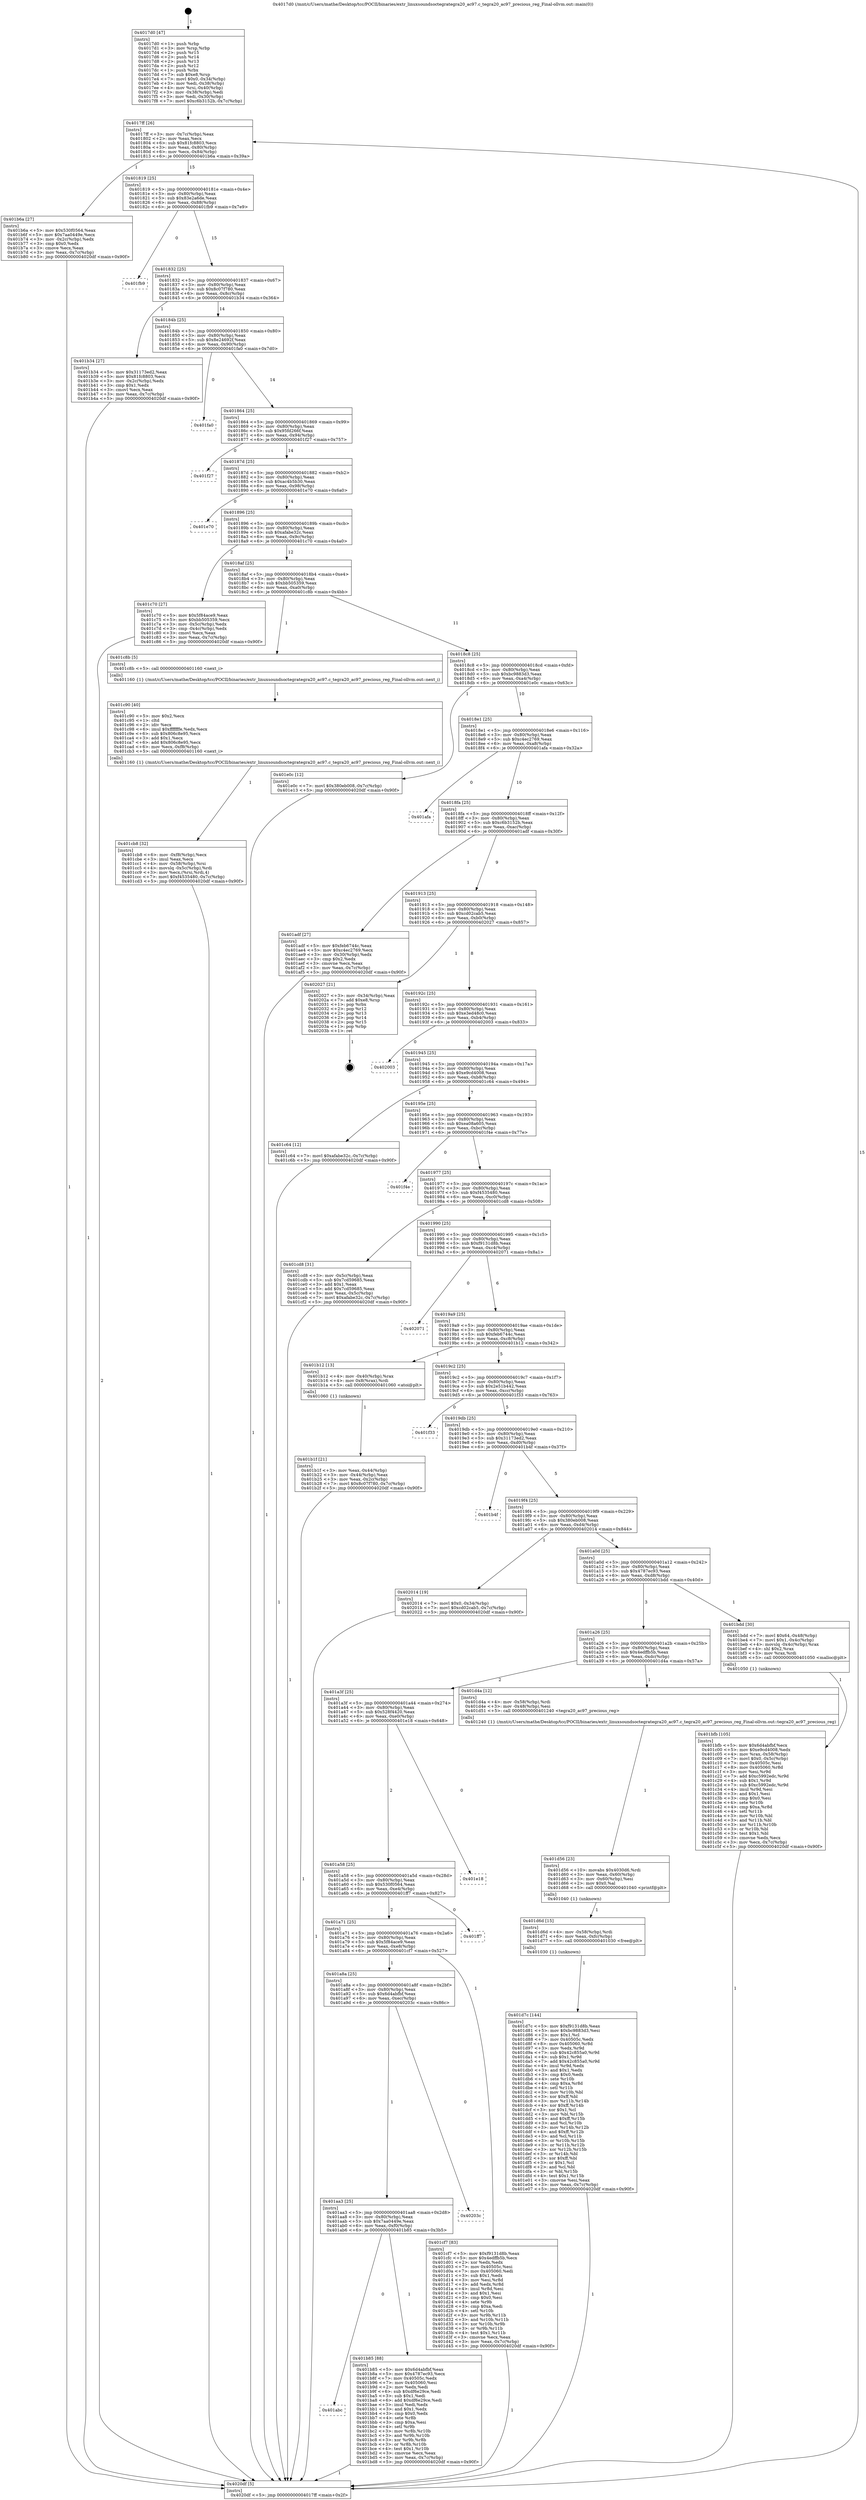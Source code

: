 digraph "0x4017d0" {
  label = "0x4017d0 (/mnt/c/Users/mathe/Desktop/tcc/POCII/binaries/extr_linuxsoundsoctegrategra20_ac97.c_tegra20_ac97_precious_reg_Final-ollvm.out::main(0))"
  labelloc = "t"
  node[shape=record]

  Entry [label="",width=0.3,height=0.3,shape=circle,fillcolor=black,style=filled]
  "0x4017ff" [label="{
     0x4017ff [26]\l
     | [instrs]\l
     &nbsp;&nbsp;0x4017ff \<+3\>: mov -0x7c(%rbp),%eax\l
     &nbsp;&nbsp;0x401802 \<+2\>: mov %eax,%ecx\l
     &nbsp;&nbsp;0x401804 \<+6\>: sub $0x81fc8803,%ecx\l
     &nbsp;&nbsp;0x40180a \<+3\>: mov %eax,-0x80(%rbp)\l
     &nbsp;&nbsp;0x40180d \<+6\>: mov %ecx,-0x84(%rbp)\l
     &nbsp;&nbsp;0x401813 \<+6\>: je 0000000000401b6a \<main+0x39a\>\l
  }"]
  "0x401b6a" [label="{
     0x401b6a [27]\l
     | [instrs]\l
     &nbsp;&nbsp;0x401b6a \<+5\>: mov $0x530f0564,%eax\l
     &nbsp;&nbsp;0x401b6f \<+5\>: mov $0x7aa0449e,%ecx\l
     &nbsp;&nbsp;0x401b74 \<+3\>: mov -0x2c(%rbp),%edx\l
     &nbsp;&nbsp;0x401b77 \<+3\>: cmp $0x0,%edx\l
     &nbsp;&nbsp;0x401b7a \<+3\>: cmove %ecx,%eax\l
     &nbsp;&nbsp;0x401b7d \<+3\>: mov %eax,-0x7c(%rbp)\l
     &nbsp;&nbsp;0x401b80 \<+5\>: jmp 00000000004020df \<main+0x90f\>\l
  }"]
  "0x401819" [label="{
     0x401819 [25]\l
     | [instrs]\l
     &nbsp;&nbsp;0x401819 \<+5\>: jmp 000000000040181e \<main+0x4e\>\l
     &nbsp;&nbsp;0x40181e \<+3\>: mov -0x80(%rbp),%eax\l
     &nbsp;&nbsp;0x401821 \<+5\>: sub $0x83e2a6de,%eax\l
     &nbsp;&nbsp;0x401826 \<+6\>: mov %eax,-0x88(%rbp)\l
     &nbsp;&nbsp;0x40182c \<+6\>: je 0000000000401fb9 \<main+0x7e9\>\l
  }"]
  Exit [label="",width=0.3,height=0.3,shape=circle,fillcolor=black,style=filled,peripheries=2]
  "0x401fb9" [label="{
     0x401fb9\l
  }", style=dashed]
  "0x401832" [label="{
     0x401832 [25]\l
     | [instrs]\l
     &nbsp;&nbsp;0x401832 \<+5\>: jmp 0000000000401837 \<main+0x67\>\l
     &nbsp;&nbsp;0x401837 \<+3\>: mov -0x80(%rbp),%eax\l
     &nbsp;&nbsp;0x40183a \<+5\>: sub $0x8c07f780,%eax\l
     &nbsp;&nbsp;0x40183f \<+6\>: mov %eax,-0x8c(%rbp)\l
     &nbsp;&nbsp;0x401845 \<+6\>: je 0000000000401b34 \<main+0x364\>\l
  }"]
  "0x401d7c" [label="{
     0x401d7c [144]\l
     | [instrs]\l
     &nbsp;&nbsp;0x401d7c \<+5\>: mov $0xf9131d8b,%eax\l
     &nbsp;&nbsp;0x401d81 \<+5\>: mov $0xbc9883d3,%esi\l
     &nbsp;&nbsp;0x401d86 \<+2\>: mov $0x1,%cl\l
     &nbsp;&nbsp;0x401d88 \<+7\>: mov 0x40505c,%edx\l
     &nbsp;&nbsp;0x401d8f \<+8\>: mov 0x405060,%r8d\l
     &nbsp;&nbsp;0x401d97 \<+3\>: mov %edx,%r9d\l
     &nbsp;&nbsp;0x401d9a \<+7\>: sub $0x42c855a0,%r9d\l
     &nbsp;&nbsp;0x401da1 \<+4\>: sub $0x1,%r9d\l
     &nbsp;&nbsp;0x401da5 \<+7\>: add $0x42c855a0,%r9d\l
     &nbsp;&nbsp;0x401dac \<+4\>: imul %r9d,%edx\l
     &nbsp;&nbsp;0x401db0 \<+3\>: and $0x1,%edx\l
     &nbsp;&nbsp;0x401db3 \<+3\>: cmp $0x0,%edx\l
     &nbsp;&nbsp;0x401db6 \<+4\>: sete %r10b\l
     &nbsp;&nbsp;0x401dba \<+4\>: cmp $0xa,%r8d\l
     &nbsp;&nbsp;0x401dbe \<+4\>: setl %r11b\l
     &nbsp;&nbsp;0x401dc2 \<+3\>: mov %r10b,%bl\l
     &nbsp;&nbsp;0x401dc5 \<+3\>: xor $0xff,%bl\l
     &nbsp;&nbsp;0x401dc8 \<+3\>: mov %r11b,%r14b\l
     &nbsp;&nbsp;0x401dcb \<+4\>: xor $0xff,%r14b\l
     &nbsp;&nbsp;0x401dcf \<+3\>: xor $0x1,%cl\l
     &nbsp;&nbsp;0x401dd2 \<+3\>: mov %bl,%r15b\l
     &nbsp;&nbsp;0x401dd5 \<+4\>: and $0xff,%r15b\l
     &nbsp;&nbsp;0x401dd9 \<+3\>: and %cl,%r10b\l
     &nbsp;&nbsp;0x401ddc \<+3\>: mov %r14b,%r12b\l
     &nbsp;&nbsp;0x401ddf \<+4\>: and $0xff,%r12b\l
     &nbsp;&nbsp;0x401de3 \<+3\>: and %cl,%r11b\l
     &nbsp;&nbsp;0x401de6 \<+3\>: or %r10b,%r15b\l
     &nbsp;&nbsp;0x401de9 \<+3\>: or %r11b,%r12b\l
     &nbsp;&nbsp;0x401dec \<+3\>: xor %r12b,%r15b\l
     &nbsp;&nbsp;0x401def \<+3\>: or %r14b,%bl\l
     &nbsp;&nbsp;0x401df2 \<+3\>: xor $0xff,%bl\l
     &nbsp;&nbsp;0x401df5 \<+3\>: or $0x1,%cl\l
     &nbsp;&nbsp;0x401df8 \<+2\>: and %cl,%bl\l
     &nbsp;&nbsp;0x401dfa \<+3\>: or %bl,%r15b\l
     &nbsp;&nbsp;0x401dfd \<+4\>: test $0x1,%r15b\l
     &nbsp;&nbsp;0x401e01 \<+3\>: cmovne %esi,%eax\l
     &nbsp;&nbsp;0x401e04 \<+3\>: mov %eax,-0x7c(%rbp)\l
     &nbsp;&nbsp;0x401e07 \<+5\>: jmp 00000000004020df \<main+0x90f\>\l
  }"]
  "0x401b34" [label="{
     0x401b34 [27]\l
     | [instrs]\l
     &nbsp;&nbsp;0x401b34 \<+5\>: mov $0x31173ed2,%eax\l
     &nbsp;&nbsp;0x401b39 \<+5\>: mov $0x81fc8803,%ecx\l
     &nbsp;&nbsp;0x401b3e \<+3\>: mov -0x2c(%rbp),%edx\l
     &nbsp;&nbsp;0x401b41 \<+3\>: cmp $0x1,%edx\l
     &nbsp;&nbsp;0x401b44 \<+3\>: cmovl %ecx,%eax\l
     &nbsp;&nbsp;0x401b47 \<+3\>: mov %eax,-0x7c(%rbp)\l
     &nbsp;&nbsp;0x401b4a \<+5\>: jmp 00000000004020df \<main+0x90f\>\l
  }"]
  "0x40184b" [label="{
     0x40184b [25]\l
     | [instrs]\l
     &nbsp;&nbsp;0x40184b \<+5\>: jmp 0000000000401850 \<main+0x80\>\l
     &nbsp;&nbsp;0x401850 \<+3\>: mov -0x80(%rbp),%eax\l
     &nbsp;&nbsp;0x401853 \<+5\>: sub $0x8e24692f,%eax\l
     &nbsp;&nbsp;0x401858 \<+6\>: mov %eax,-0x90(%rbp)\l
     &nbsp;&nbsp;0x40185e \<+6\>: je 0000000000401fa0 \<main+0x7d0\>\l
  }"]
  "0x401d6d" [label="{
     0x401d6d [15]\l
     | [instrs]\l
     &nbsp;&nbsp;0x401d6d \<+4\>: mov -0x58(%rbp),%rdi\l
     &nbsp;&nbsp;0x401d71 \<+6\>: mov %eax,-0xfc(%rbp)\l
     &nbsp;&nbsp;0x401d77 \<+5\>: call 0000000000401030 \<free@plt\>\l
     | [calls]\l
     &nbsp;&nbsp;0x401030 \{1\} (unknown)\l
  }"]
  "0x401fa0" [label="{
     0x401fa0\l
  }", style=dashed]
  "0x401864" [label="{
     0x401864 [25]\l
     | [instrs]\l
     &nbsp;&nbsp;0x401864 \<+5\>: jmp 0000000000401869 \<main+0x99\>\l
     &nbsp;&nbsp;0x401869 \<+3\>: mov -0x80(%rbp),%eax\l
     &nbsp;&nbsp;0x40186c \<+5\>: sub $0x95fd266f,%eax\l
     &nbsp;&nbsp;0x401871 \<+6\>: mov %eax,-0x94(%rbp)\l
     &nbsp;&nbsp;0x401877 \<+6\>: je 0000000000401f27 \<main+0x757\>\l
  }"]
  "0x401d56" [label="{
     0x401d56 [23]\l
     | [instrs]\l
     &nbsp;&nbsp;0x401d56 \<+10\>: movabs $0x4030d6,%rdi\l
     &nbsp;&nbsp;0x401d60 \<+3\>: mov %eax,-0x60(%rbp)\l
     &nbsp;&nbsp;0x401d63 \<+3\>: mov -0x60(%rbp),%esi\l
     &nbsp;&nbsp;0x401d66 \<+2\>: mov $0x0,%al\l
     &nbsp;&nbsp;0x401d68 \<+5\>: call 0000000000401040 \<printf@plt\>\l
     | [calls]\l
     &nbsp;&nbsp;0x401040 \{1\} (unknown)\l
  }"]
  "0x401f27" [label="{
     0x401f27\l
  }", style=dashed]
  "0x40187d" [label="{
     0x40187d [25]\l
     | [instrs]\l
     &nbsp;&nbsp;0x40187d \<+5\>: jmp 0000000000401882 \<main+0xb2\>\l
     &nbsp;&nbsp;0x401882 \<+3\>: mov -0x80(%rbp),%eax\l
     &nbsp;&nbsp;0x401885 \<+5\>: sub $0xac4b5b30,%eax\l
     &nbsp;&nbsp;0x40188a \<+6\>: mov %eax,-0x98(%rbp)\l
     &nbsp;&nbsp;0x401890 \<+6\>: je 0000000000401e70 \<main+0x6a0\>\l
  }"]
  "0x401cb8" [label="{
     0x401cb8 [32]\l
     | [instrs]\l
     &nbsp;&nbsp;0x401cb8 \<+6\>: mov -0xf8(%rbp),%ecx\l
     &nbsp;&nbsp;0x401cbe \<+3\>: imul %eax,%ecx\l
     &nbsp;&nbsp;0x401cc1 \<+4\>: mov -0x58(%rbp),%rsi\l
     &nbsp;&nbsp;0x401cc5 \<+4\>: movslq -0x5c(%rbp),%rdi\l
     &nbsp;&nbsp;0x401cc9 \<+3\>: mov %ecx,(%rsi,%rdi,4)\l
     &nbsp;&nbsp;0x401ccc \<+7\>: movl $0xf4535480,-0x7c(%rbp)\l
     &nbsp;&nbsp;0x401cd3 \<+5\>: jmp 00000000004020df \<main+0x90f\>\l
  }"]
  "0x401e70" [label="{
     0x401e70\l
  }", style=dashed]
  "0x401896" [label="{
     0x401896 [25]\l
     | [instrs]\l
     &nbsp;&nbsp;0x401896 \<+5\>: jmp 000000000040189b \<main+0xcb\>\l
     &nbsp;&nbsp;0x40189b \<+3\>: mov -0x80(%rbp),%eax\l
     &nbsp;&nbsp;0x40189e \<+5\>: sub $0xafabe32c,%eax\l
     &nbsp;&nbsp;0x4018a3 \<+6\>: mov %eax,-0x9c(%rbp)\l
     &nbsp;&nbsp;0x4018a9 \<+6\>: je 0000000000401c70 \<main+0x4a0\>\l
  }"]
  "0x401c90" [label="{
     0x401c90 [40]\l
     | [instrs]\l
     &nbsp;&nbsp;0x401c90 \<+5\>: mov $0x2,%ecx\l
     &nbsp;&nbsp;0x401c95 \<+1\>: cltd\l
     &nbsp;&nbsp;0x401c96 \<+2\>: idiv %ecx\l
     &nbsp;&nbsp;0x401c98 \<+6\>: imul $0xfffffffe,%edx,%ecx\l
     &nbsp;&nbsp;0x401c9e \<+6\>: sub $0x806c8e95,%ecx\l
     &nbsp;&nbsp;0x401ca4 \<+3\>: add $0x1,%ecx\l
     &nbsp;&nbsp;0x401ca7 \<+6\>: add $0x806c8e95,%ecx\l
     &nbsp;&nbsp;0x401cad \<+6\>: mov %ecx,-0xf8(%rbp)\l
     &nbsp;&nbsp;0x401cb3 \<+5\>: call 0000000000401160 \<next_i\>\l
     | [calls]\l
     &nbsp;&nbsp;0x401160 \{1\} (/mnt/c/Users/mathe/Desktop/tcc/POCII/binaries/extr_linuxsoundsoctegrategra20_ac97.c_tegra20_ac97_precious_reg_Final-ollvm.out::next_i)\l
  }"]
  "0x401c70" [label="{
     0x401c70 [27]\l
     | [instrs]\l
     &nbsp;&nbsp;0x401c70 \<+5\>: mov $0x5f84ace9,%eax\l
     &nbsp;&nbsp;0x401c75 \<+5\>: mov $0xbb505359,%ecx\l
     &nbsp;&nbsp;0x401c7a \<+3\>: mov -0x5c(%rbp),%edx\l
     &nbsp;&nbsp;0x401c7d \<+3\>: cmp -0x4c(%rbp),%edx\l
     &nbsp;&nbsp;0x401c80 \<+3\>: cmovl %ecx,%eax\l
     &nbsp;&nbsp;0x401c83 \<+3\>: mov %eax,-0x7c(%rbp)\l
     &nbsp;&nbsp;0x401c86 \<+5\>: jmp 00000000004020df \<main+0x90f\>\l
  }"]
  "0x4018af" [label="{
     0x4018af [25]\l
     | [instrs]\l
     &nbsp;&nbsp;0x4018af \<+5\>: jmp 00000000004018b4 \<main+0xe4\>\l
     &nbsp;&nbsp;0x4018b4 \<+3\>: mov -0x80(%rbp),%eax\l
     &nbsp;&nbsp;0x4018b7 \<+5\>: sub $0xbb505359,%eax\l
     &nbsp;&nbsp;0x4018bc \<+6\>: mov %eax,-0xa0(%rbp)\l
     &nbsp;&nbsp;0x4018c2 \<+6\>: je 0000000000401c8b \<main+0x4bb\>\l
  }"]
  "0x401bfb" [label="{
     0x401bfb [105]\l
     | [instrs]\l
     &nbsp;&nbsp;0x401bfb \<+5\>: mov $0x6d4abfbf,%ecx\l
     &nbsp;&nbsp;0x401c00 \<+5\>: mov $0xe9cd4008,%edx\l
     &nbsp;&nbsp;0x401c05 \<+4\>: mov %rax,-0x58(%rbp)\l
     &nbsp;&nbsp;0x401c09 \<+7\>: movl $0x0,-0x5c(%rbp)\l
     &nbsp;&nbsp;0x401c10 \<+7\>: mov 0x40505c,%esi\l
     &nbsp;&nbsp;0x401c17 \<+8\>: mov 0x405060,%r8d\l
     &nbsp;&nbsp;0x401c1f \<+3\>: mov %esi,%r9d\l
     &nbsp;&nbsp;0x401c22 \<+7\>: add $0xc5992edc,%r9d\l
     &nbsp;&nbsp;0x401c29 \<+4\>: sub $0x1,%r9d\l
     &nbsp;&nbsp;0x401c2d \<+7\>: sub $0xc5992edc,%r9d\l
     &nbsp;&nbsp;0x401c34 \<+4\>: imul %r9d,%esi\l
     &nbsp;&nbsp;0x401c38 \<+3\>: and $0x1,%esi\l
     &nbsp;&nbsp;0x401c3b \<+3\>: cmp $0x0,%esi\l
     &nbsp;&nbsp;0x401c3e \<+4\>: sete %r10b\l
     &nbsp;&nbsp;0x401c42 \<+4\>: cmp $0xa,%r8d\l
     &nbsp;&nbsp;0x401c46 \<+4\>: setl %r11b\l
     &nbsp;&nbsp;0x401c4a \<+3\>: mov %r10b,%bl\l
     &nbsp;&nbsp;0x401c4d \<+3\>: and %r11b,%bl\l
     &nbsp;&nbsp;0x401c50 \<+3\>: xor %r11b,%r10b\l
     &nbsp;&nbsp;0x401c53 \<+3\>: or %r10b,%bl\l
     &nbsp;&nbsp;0x401c56 \<+3\>: test $0x1,%bl\l
     &nbsp;&nbsp;0x401c59 \<+3\>: cmovne %edx,%ecx\l
     &nbsp;&nbsp;0x401c5c \<+3\>: mov %ecx,-0x7c(%rbp)\l
     &nbsp;&nbsp;0x401c5f \<+5\>: jmp 00000000004020df \<main+0x90f\>\l
  }"]
  "0x401c8b" [label="{
     0x401c8b [5]\l
     | [instrs]\l
     &nbsp;&nbsp;0x401c8b \<+5\>: call 0000000000401160 \<next_i\>\l
     | [calls]\l
     &nbsp;&nbsp;0x401160 \{1\} (/mnt/c/Users/mathe/Desktop/tcc/POCII/binaries/extr_linuxsoundsoctegrategra20_ac97.c_tegra20_ac97_precious_reg_Final-ollvm.out::next_i)\l
  }"]
  "0x4018c8" [label="{
     0x4018c8 [25]\l
     | [instrs]\l
     &nbsp;&nbsp;0x4018c8 \<+5\>: jmp 00000000004018cd \<main+0xfd\>\l
     &nbsp;&nbsp;0x4018cd \<+3\>: mov -0x80(%rbp),%eax\l
     &nbsp;&nbsp;0x4018d0 \<+5\>: sub $0xbc9883d3,%eax\l
     &nbsp;&nbsp;0x4018d5 \<+6\>: mov %eax,-0xa4(%rbp)\l
     &nbsp;&nbsp;0x4018db \<+6\>: je 0000000000401e0c \<main+0x63c\>\l
  }"]
  "0x401abc" [label="{
     0x401abc\l
  }", style=dashed]
  "0x401e0c" [label="{
     0x401e0c [12]\l
     | [instrs]\l
     &nbsp;&nbsp;0x401e0c \<+7\>: movl $0x380eb008,-0x7c(%rbp)\l
     &nbsp;&nbsp;0x401e13 \<+5\>: jmp 00000000004020df \<main+0x90f\>\l
  }"]
  "0x4018e1" [label="{
     0x4018e1 [25]\l
     | [instrs]\l
     &nbsp;&nbsp;0x4018e1 \<+5\>: jmp 00000000004018e6 \<main+0x116\>\l
     &nbsp;&nbsp;0x4018e6 \<+3\>: mov -0x80(%rbp),%eax\l
     &nbsp;&nbsp;0x4018e9 \<+5\>: sub $0xc4ec2769,%eax\l
     &nbsp;&nbsp;0x4018ee \<+6\>: mov %eax,-0xa8(%rbp)\l
     &nbsp;&nbsp;0x4018f4 \<+6\>: je 0000000000401afa \<main+0x32a\>\l
  }"]
  "0x401b85" [label="{
     0x401b85 [88]\l
     | [instrs]\l
     &nbsp;&nbsp;0x401b85 \<+5\>: mov $0x6d4abfbf,%eax\l
     &nbsp;&nbsp;0x401b8a \<+5\>: mov $0x4787ec93,%ecx\l
     &nbsp;&nbsp;0x401b8f \<+7\>: mov 0x40505c,%edx\l
     &nbsp;&nbsp;0x401b96 \<+7\>: mov 0x405060,%esi\l
     &nbsp;&nbsp;0x401b9d \<+2\>: mov %edx,%edi\l
     &nbsp;&nbsp;0x401b9f \<+6\>: sub $0xdf6e29ce,%edi\l
     &nbsp;&nbsp;0x401ba5 \<+3\>: sub $0x1,%edi\l
     &nbsp;&nbsp;0x401ba8 \<+6\>: add $0xdf6e29ce,%edi\l
     &nbsp;&nbsp;0x401bae \<+3\>: imul %edi,%edx\l
     &nbsp;&nbsp;0x401bb1 \<+3\>: and $0x1,%edx\l
     &nbsp;&nbsp;0x401bb4 \<+3\>: cmp $0x0,%edx\l
     &nbsp;&nbsp;0x401bb7 \<+4\>: sete %r8b\l
     &nbsp;&nbsp;0x401bbb \<+3\>: cmp $0xa,%esi\l
     &nbsp;&nbsp;0x401bbe \<+4\>: setl %r9b\l
     &nbsp;&nbsp;0x401bc2 \<+3\>: mov %r8b,%r10b\l
     &nbsp;&nbsp;0x401bc5 \<+3\>: and %r9b,%r10b\l
     &nbsp;&nbsp;0x401bc8 \<+3\>: xor %r9b,%r8b\l
     &nbsp;&nbsp;0x401bcb \<+3\>: or %r8b,%r10b\l
     &nbsp;&nbsp;0x401bce \<+4\>: test $0x1,%r10b\l
     &nbsp;&nbsp;0x401bd2 \<+3\>: cmovne %ecx,%eax\l
     &nbsp;&nbsp;0x401bd5 \<+3\>: mov %eax,-0x7c(%rbp)\l
     &nbsp;&nbsp;0x401bd8 \<+5\>: jmp 00000000004020df \<main+0x90f\>\l
  }"]
  "0x401afa" [label="{
     0x401afa\l
  }", style=dashed]
  "0x4018fa" [label="{
     0x4018fa [25]\l
     | [instrs]\l
     &nbsp;&nbsp;0x4018fa \<+5\>: jmp 00000000004018ff \<main+0x12f\>\l
     &nbsp;&nbsp;0x4018ff \<+3\>: mov -0x80(%rbp),%eax\l
     &nbsp;&nbsp;0x401902 \<+5\>: sub $0xc6b3152b,%eax\l
     &nbsp;&nbsp;0x401907 \<+6\>: mov %eax,-0xac(%rbp)\l
     &nbsp;&nbsp;0x40190d \<+6\>: je 0000000000401adf \<main+0x30f\>\l
  }"]
  "0x401aa3" [label="{
     0x401aa3 [25]\l
     | [instrs]\l
     &nbsp;&nbsp;0x401aa3 \<+5\>: jmp 0000000000401aa8 \<main+0x2d8\>\l
     &nbsp;&nbsp;0x401aa8 \<+3\>: mov -0x80(%rbp),%eax\l
     &nbsp;&nbsp;0x401aab \<+5\>: sub $0x7aa0449e,%eax\l
     &nbsp;&nbsp;0x401ab0 \<+6\>: mov %eax,-0xf0(%rbp)\l
     &nbsp;&nbsp;0x401ab6 \<+6\>: je 0000000000401b85 \<main+0x3b5\>\l
  }"]
  "0x401adf" [label="{
     0x401adf [27]\l
     | [instrs]\l
     &nbsp;&nbsp;0x401adf \<+5\>: mov $0xfeb6744c,%eax\l
     &nbsp;&nbsp;0x401ae4 \<+5\>: mov $0xc4ec2769,%ecx\l
     &nbsp;&nbsp;0x401ae9 \<+3\>: mov -0x30(%rbp),%edx\l
     &nbsp;&nbsp;0x401aec \<+3\>: cmp $0x2,%edx\l
     &nbsp;&nbsp;0x401aef \<+3\>: cmovne %ecx,%eax\l
     &nbsp;&nbsp;0x401af2 \<+3\>: mov %eax,-0x7c(%rbp)\l
     &nbsp;&nbsp;0x401af5 \<+5\>: jmp 00000000004020df \<main+0x90f\>\l
  }"]
  "0x401913" [label="{
     0x401913 [25]\l
     | [instrs]\l
     &nbsp;&nbsp;0x401913 \<+5\>: jmp 0000000000401918 \<main+0x148\>\l
     &nbsp;&nbsp;0x401918 \<+3\>: mov -0x80(%rbp),%eax\l
     &nbsp;&nbsp;0x40191b \<+5\>: sub $0xcd02cab5,%eax\l
     &nbsp;&nbsp;0x401920 \<+6\>: mov %eax,-0xb0(%rbp)\l
     &nbsp;&nbsp;0x401926 \<+6\>: je 0000000000402027 \<main+0x857\>\l
  }"]
  "0x4020df" [label="{
     0x4020df [5]\l
     | [instrs]\l
     &nbsp;&nbsp;0x4020df \<+5\>: jmp 00000000004017ff \<main+0x2f\>\l
  }"]
  "0x4017d0" [label="{
     0x4017d0 [47]\l
     | [instrs]\l
     &nbsp;&nbsp;0x4017d0 \<+1\>: push %rbp\l
     &nbsp;&nbsp;0x4017d1 \<+3\>: mov %rsp,%rbp\l
     &nbsp;&nbsp;0x4017d4 \<+2\>: push %r15\l
     &nbsp;&nbsp;0x4017d6 \<+2\>: push %r14\l
     &nbsp;&nbsp;0x4017d8 \<+2\>: push %r13\l
     &nbsp;&nbsp;0x4017da \<+2\>: push %r12\l
     &nbsp;&nbsp;0x4017dc \<+1\>: push %rbx\l
     &nbsp;&nbsp;0x4017dd \<+7\>: sub $0xe8,%rsp\l
     &nbsp;&nbsp;0x4017e4 \<+7\>: movl $0x0,-0x34(%rbp)\l
     &nbsp;&nbsp;0x4017eb \<+3\>: mov %edi,-0x38(%rbp)\l
     &nbsp;&nbsp;0x4017ee \<+4\>: mov %rsi,-0x40(%rbp)\l
     &nbsp;&nbsp;0x4017f2 \<+3\>: mov -0x38(%rbp),%edi\l
     &nbsp;&nbsp;0x4017f5 \<+3\>: mov %edi,-0x30(%rbp)\l
     &nbsp;&nbsp;0x4017f8 \<+7\>: movl $0xc6b3152b,-0x7c(%rbp)\l
  }"]
  "0x40203c" [label="{
     0x40203c\l
  }", style=dashed]
  "0x402027" [label="{
     0x402027 [21]\l
     | [instrs]\l
     &nbsp;&nbsp;0x402027 \<+3\>: mov -0x34(%rbp),%eax\l
     &nbsp;&nbsp;0x40202a \<+7\>: add $0xe8,%rsp\l
     &nbsp;&nbsp;0x402031 \<+1\>: pop %rbx\l
     &nbsp;&nbsp;0x402032 \<+2\>: pop %r12\l
     &nbsp;&nbsp;0x402034 \<+2\>: pop %r13\l
     &nbsp;&nbsp;0x402036 \<+2\>: pop %r14\l
     &nbsp;&nbsp;0x402038 \<+2\>: pop %r15\l
     &nbsp;&nbsp;0x40203a \<+1\>: pop %rbp\l
     &nbsp;&nbsp;0x40203b \<+1\>: ret\l
  }"]
  "0x40192c" [label="{
     0x40192c [25]\l
     | [instrs]\l
     &nbsp;&nbsp;0x40192c \<+5\>: jmp 0000000000401931 \<main+0x161\>\l
     &nbsp;&nbsp;0x401931 \<+3\>: mov -0x80(%rbp),%eax\l
     &nbsp;&nbsp;0x401934 \<+5\>: sub $0xe3ed48c0,%eax\l
     &nbsp;&nbsp;0x401939 \<+6\>: mov %eax,-0xb4(%rbp)\l
     &nbsp;&nbsp;0x40193f \<+6\>: je 0000000000402003 \<main+0x833\>\l
  }"]
  "0x401a8a" [label="{
     0x401a8a [25]\l
     | [instrs]\l
     &nbsp;&nbsp;0x401a8a \<+5\>: jmp 0000000000401a8f \<main+0x2bf\>\l
     &nbsp;&nbsp;0x401a8f \<+3\>: mov -0x80(%rbp),%eax\l
     &nbsp;&nbsp;0x401a92 \<+5\>: sub $0x6d4abfbf,%eax\l
     &nbsp;&nbsp;0x401a97 \<+6\>: mov %eax,-0xec(%rbp)\l
     &nbsp;&nbsp;0x401a9d \<+6\>: je 000000000040203c \<main+0x86c\>\l
  }"]
  "0x402003" [label="{
     0x402003\l
  }", style=dashed]
  "0x401945" [label="{
     0x401945 [25]\l
     | [instrs]\l
     &nbsp;&nbsp;0x401945 \<+5\>: jmp 000000000040194a \<main+0x17a\>\l
     &nbsp;&nbsp;0x40194a \<+3\>: mov -0x80(%rbp),%eax\l
     &nbsp;&nbsp;0x40194d \<+5\>: sub $0xe9cd4008,%eax\l
     &nbsp;&nbsp;0x401952 \<+6\>: mov %eax,-0xb8(%rbp)\l
     &nbsp;&nbsp;0x401958 \<+6\>: je 0000000000401c64 \<main+0x494\>\l
  }"]
  "0x401cf7" [label="{
     0x401cf7 [83]\l
     | [instrs]\l
     &nbsp;&nbsp;0x401cf7 \<+5\>: mov $0xf9131d8b,%eax\l
     &nbsp;&nbsp;0x401cfc \<+5\>: mov $0x4edffb5b,%ecx\l
     &nbsp;&nbsp;0x401d01 \<+2\>: xor %edx,%edx\l
     &nbsp;&nbsp;0x401d03 \<+7\>: mov 0x40505c,%esi\l
     &nbsp;&nbsp;0x401d0a \<+7\>: mov 0x405060,%edi\l
     &nbsp;&nbsp;0x401d11 \<+3\>: sub $0x1,%edx\l
     &nbsp;&nbsp;0x401d14 \<+3\>: mov %esi,%r8d\l
     &nbsp;&nbsp;0x401d17 \<+3\>: add %edx,%r8d\l
     &nbsp;&nbsp;0x401d1a \<+4\>: imul %r8d,%esi\l
     &nbsp;&nbsp;0x401d1e \<+3\>: and $0x1,%esi\l
     &nbsp;&nbsp;0x401d21 \<+3\>: cmp $0x0,%esi\l
     &nbsp;&nbsp;0x401d24 \<+4\>: sete %r9b\l
     &nbsp;&nbsp;0x401d28 \<+3\>: cmp $0xa,%edi\l
     &nbsp;&nbsp;0x401d2b \<+4\>: setl %r10b\l
     &nbsp;&nbsp;0x401d2f \<+3\>: mov %r9b,%r11b\l
     &nbsp;&nbsp;0x401d32 \<+3\>: and %r10b,%r11b\l
     &nbsp;&nbsp;0x401d35 \<+3\>: xor %r10b,%r9b\l
     &nbsp;&nbsp;0x401d38 \<+3\>: or %r9b,%r11b\l
     &nbsp;&nbsp;0x401d3b \<+4\>: test $0x1,%r11b\l
     &nbsp;&nbsp;0x401d3f \<+3\>: cmovne %ecx,%eax\l
     &nbsp;&nbsp;0x401d42 \<+3\>: mov %eax,-0x7c(%rbp)\l
     &nbsp;&nbsp;0x401d45 \<+5\>: jmp 00000000004020df \<main+0x90f\>\l
  }"]
  "0x401c64" [label="{
     0x401c64 [12]\l
     | [instrs]\l
     &nbsp;&nbsp;0x401c64 \<+7\>: movl $0xafabe32c,-0x7c(%rbp)\l
     &nbsp;&nbsp;0x401c6b \<+5\>: jmp 00000000004020df \<main+0x90f\>\l
  }"]
  "0x40195e" [label="{
     0x40195e [25]\l
     | [instrs]\l
     &nbsp;&nbsp;0x40195e \<+5\>: jmp 0000000000401963 \<main+0x193\>\l
     &nbsp;&nbsp;0x401963 \<+3\>: mov -0x80(%rbp),%eax\l
     &nbsp;&nbsp;0x401966 \<+5\>: sub $0xea08a605,%eax\l
     &nbsp;&nbsp;0x40196b \<+6\>: mov %eax,-0xbc(%rbp)\l
     &nbsp;&nbsp;0x401971 \<+6\>: je 0000000000401f4e \<main+0x77e\>\l
  }"]
  "0x401a71" [label="{
     0x401a71 [25]\l
     | [instrs]\l
     &nbsp;&nbsp;0x401a71 \<+5\>: jmp 0000000000401a76 \<main+0x2a6\>\l
     &nbsp;&nbsp;0x401a76 \<+3\>: mov -0x80(%rbp),%eax\l
     &nbsp;&nbsp;0x401a79 \<+5\>: sub $0x5f84ace9,%eax\l
     &nbsp;&nbsp;0x401a7e \<+6\>: mov %eax,-0xe8(%rbp)\l
     &nbsp;&nbsp;0x401a84 \<+6\>: je 0000000000401cf7 \<main+0x527\>\l
  }"]
  "0x401f4e" [label="{
     0x401f4e\l
  }", style=dashed]
  "0x401977" [label="{
     0x401977 [25]\l
     | [instrs]\l
     &nbsp;&nbsp;0x401977 \<+5\>: jmp 000000000040197c \<main+0x1ac\>\l
     &nbsp;&nbsp;0x40197c \<+3\>: mov -0x80(%rbp),%eax\l
     &nbsp;&nbsp;0x40197f \<+5\>: sub $0xf4535480,%eax\l
     &nbsp;&nbsp;0x401984 \<+6\>: mov %eax,-0xc0(%rbp)\l
     &nbsp;&nbsp;0x40198a \<+6\>: je 0000000000401cd8 \<main+0x508\>\l
  }"]
  "0x401ff7" [label="{
     0x401ff7\l
  }", style=dashed]
  "0x401cd8" [label="{
     0x401cd8 [31]\l
     | [instrs]\l
     &nbsp;&nbsp;0x401cd8 \<+3\>: mov -0x5c(%rbp),%eax\l
     &nbsp;&nbsp;0x401cdb \<+5\>: sub $0x7cd59685,%eax\l
     &nbsp;&nbsp;0x401ce0 \<+3\>: add $0x1,%eax\l
     &nbsp;&nbsp;0x401ce3 \<+5\>: add $0x7cd59685,%eax\l
     &nbsp;&nbsp;0x401ce8 \<+3\>: mov %eax,-0x5c(%rbp)\l
     &nbsp;&nbsp;0x401ceb \<+7\>: movl $0xafabe32c,-0x7c(%rbp)\l
     &nbsp;&nbsp;0x401cf2 \<+5\>: jmp 00000000004020df \<main+0x90f\>\l
  }"]
  "0x401990" [label="{
     0x401990 [25]\l
     | [instrs]\l
     &nbsp;&nbsp;0x401990 \<+5\>: jmp 0000000000401995 \<main+0x1c5\>\l
     &nbsp;&nbsp;0x401995 \<+3\>: mov -0x80(%rbp),%eax\l
     &nbsp;&nbsp;0x401998 \<+5\>: sub $0xf9131d8b,%eax\l
     &nbsp;&nbsp;0x40199d \<+6\>: mov %eax,-0xc4(%rbp)\l
     &nbsp;&nbsp;0x4019a3 \<+6\>: je 0000000000402071 \<main+0x8a1\>\l
  }"]
  "0x401a58" [label="{
     0x401a58 [25]\l
     | [instrs]\l
     &nbsp;&nbsp;0x401a58 \<+5\>: jmp 0000000000401a5d \<main+0x28d\>\l
     &nbsp;&nbsp;0x401a5d \<+3\>: mov -0x80(%rbp),%eax\l
     &nbsp;&nbsp;0x401a60 \<+5\>: sub $0x530f0564,%eax\l
     &nbsp;&nbsp;0x401a65 \<+6\>: mov %eax,-0xe4(%rbp)\l
     &nbsp;&nbsp;0x401a6b \<+6\>: je 0000000000401ff7 \<main+0x827\>\l
  }"]
  "0x402071" [label="{
     0x402071\l
  }", style=dashed]
  "0x4019a9" [label="{
     0x4019a9 [25]\l
     | [instrs]\l
     &nbsp;&nbsp;0x4019a9 \<+5\>: jmp 00000000004019ae \<main+0x1de\>\l
     &nbsp;&nbsp;0x4019ae \<+3\>: mov -0x80(%rbp),%eax\l
     &nbsp;&nbsp;0x4019b1 \<+5\>: sub $0xfeb6744c,%eax\l
     &nbsp;&nbsp;0x4019b6 \<+6\>: mov %eax,-0xc8(%rbp)\l
     &nbsp;&nbsp;0x4019bc \<+6\>: je 0000000000401b12 \<main+0x342\>\l
  }"]
  "0x401e18" [label="{
     0x401e18\l
  }", style=dashed]
  "0x401b12" [label="{
     0x401b12 [13]\l
     | [instrs]\l
     &nbsp;&nbsp;0x401b12 \<+4\>: mov -0x40(%rbp),%rax\l
     &nbsp;&nbsp;0x401b16 \<+4\>: mov 0x8(%rax),%rdi\l
     &nbsp;&nbsp;0x401b1a \<+5\>: call 0000000000401060 \<atoi@plt\>\l
     | [calls]\l
     &nbsp;&nbsp;0x401060 \{1\} (unknown)\l
  }"]
  "0x4019c2" [label="{
     0x4019c2 [25]\l
     | [instrs]\l
     &nbsp;&nbsp;0x4019c2 \<+5\>: jmp 00000000004019c7 \<main+0x1f7\>\l
     &nbsp;&nbsp;0x4019c7 \<+3\>: mov -0x80(%rbp),%eax\l
     &nbsp;&nbsp;0x4019ca \<+5\>: sub $0x2e51b442,%eax\l
     &nbsp;&nbsp;0x4019cf \<+6\>: mov %eax,-0xcc(%rbp)\l
     &nbsp;&nbsp;0x4019d5 \<+6\>: je 0000000000401f33 \<main+0x763\>\l
  }"]
  "0x401b1f" [label="{
     0x401b1f [21]\l
     | [instrs]\l
     &nbsp;&nbsp;0x401b1f \<+3\>: mov %eax,-0x44(%rbp)\l
     &nbsp;&nbsp;0x401b22 \<+3\>: mov -0x44(%rbp),%eax\l
     &nbsp;&nbsp;0x401b25 \<+3\>: mov %eax,-0x2c(%rbp)\l
     &nbsp;&nbsp;0x401b28 \<+7\>: movl $0x8c07f780,-0x7c(%rbp)\l
     &nbsp;&nbsp;0x401b2f \<+5\>: jmp 00000000004020df \<main+0x90f\>\l
  }"]
  "0x401a3f" [label="{
     0x401a3f [25]\l
     | [instrs]\l
     &nbsp;&nbsp;0x401a3f \<+5\>: jmp 0000000000401a44 \<main+0x274\>\l
     &nbsp;&nbsp;0x401a44 \<+3\>: mov -0x80(%rbp),%eax\l
     &nbsp;&nbsp;0x401a47 \<+5\>: sub $0x528f4420,%eax\l
     &nbsp;&nbsp;0x401a4c \<+6\>: mov %eax,-0xe0(%rbp)\l
     &nbsp;&nbsp;0x401a52 \<+6\>: je 0000000000401e18 \<main+0x648\>\l
  }"]
  "0x401f33" [label="{
     0x401f33\l
  }", style=dashed]
  "0x4019db" [label="{
     0x4019db [25]\l
     | [instrs]\l
     &nbsp;&nbsp;0x4019db \<+5\>: jmp 00000000004019e0 \<main+0x210\>\l
     &nbsp;&nbsp;0x4019e0 \<+3\>: mov -0x80(%rbp),%eax\l
     &nbsp;&nbsp;0x4019e3 \<+5\>: sub $0x31173ed2,%eax\l
     &nbsp;&nbsp;0x4019e8 \<+6\>: mov %eax,-0xd0(%rbp)\l
     &nbsp;&nbsp;0x4019ee \<+6\>: je 0000000000401b4f \<main+0x37f\>\l
  }"]
  "0x401d4a" [label="{
     0x401d4a [12]\l
     | [instrs]\l
     &nbsp;&nbsp;0x401d4a \<+4\>: mov -0x58(%rbp),%rdi\l
     &nbsp;&nbsp;0x401d4e \<+3\>: mov -0x48(%rbp),%esi\l
     &nbsp;&nbsp;0x401d51 \<+5\>: call 0000000000401240 \<tegra20_ac97_precious_reg\>\l
     | [calls]\l
     &nbsp;&nbsp;0x401240 \{1\} (/mnt/c/Users/mathe/Desktop/tcc/POCII/binaries/extr_linuxsoundsoctegrategra20_ac97.c_tegra20_ac97_precious_reg_Final-ollvm.out::tegra20_ac97_precious_reg)\l
  }"]
  "0x401b4f" [label="{
     0x401b4f\l
  }", style=dashed]
  "0x4019f4" [label="{
     0x4019f4 [25]\l
     | [instrs]\l
     &nbsp;&nbsp;0x4019f4 \<+5\>: jmp 00000000004019f9 \<main+0x229\>\l
     &nbsp;&nbsp;0x4019f9 \<+3\>: mov -0x80(%rbp),%eax\l
     &nbsp;&nbsp;0x4019fc \<+5\>: sub $0x380eb008,%eax\l
     &nbsp;&nbsp;0x401a01 \<+6\>: mov %eax,-0xd4(%rbp)\l
     &nbsp;&nbsp;0x401a07 \<+6\>: je 0000000000402014 \<main+0x844\>\l
  }"]
  "0x401a26" [label="{
     0x401a26 [25]\l
     | [instrs]\l
     &nbsp;&nbsp;0x401a26 \<+5\>: jmp 0000000000401a2b \<main+0x25b\>\l
     &nbsp;&nbsp;0x401a2b \<+3\>: mov -0x80(%rbp),%eax\l
     &nbsp;&nbsp;0x401a2e \<+5\>: sub $0x4edffb5b,%eax\l
     &nbsp;&nbsp;0x401a33 \<+6\>: mov %eax,-0xdc(%rbp)\l
     &nbsp;&nbsp;0x401a39 \<+6\>: je 0000000000401d4a \<main+0x57a\>\l
  }"]
  "0x402014" [label="{
     0x402014 [19]\l
     | [instrs]\l
     &nbsp;&nbsp;0x402014 \<+7\>: movl $0x0,-0x34(%rbp)\l
     &nbsp;&nbsp;0x40201b \<+7\>: movl $0xcd02cab5,-0x7c(%rbp)\l
     &nbsp;&nbsp;0x402022 \<+5\>: jmp 00000000004020df \<main+0x90f\>\l
  }"]
  "0x401a0d" [label="{
     0x401a0d [25]\l
     | [instrs]\l
     &nbsp;&nbsp;0x401a0d \<+5\>: jmp 0000000000401a12 \<main+0x242\>\l
     &nbsp;&nbsp;0x401a12 \<+3\>: mov -0x80(%rbp),%eax\l
     &nbsp;&nbsp;0x401a15 \<+5\>: sub $0x4787ec93,%eax\l
     &nbsp;&nbsp;0x401a1a \<+6\>: mov %eax,-0xd8(%rbp)\l
     &nbsp;&nbsp;0x401a20 \<+6\>: je 0000000000401bdd \<main+0x40d\>\l
  }"]
  "0x401bdd" [label="{
     0x401bdd [30]\l
     | [instrs]\l
     &nbsp;&nbsp;0x401bdd \<+7\>: movl $0x64,-0x48(%rbp)\l
     &nbsp;&nbsp;0x401be4 \<+7\>: movl $0x1,-0x4c(%rbp)\l
     &nbsp;&nbsp;0x401beb \<+4\>: movslq -0x4c(%rbp),%rax\l
     &nbsp;&nbsp;0x401bef \<+4\>: shl $0x2,%rax\l
     &nbsp;&nbsp;0x401bf3 \<+3\>: mov %rax,%rdi\l
     &nbsp;&nbsp;0x401bf6 \<+5\>: call 0000000000401050 \<malloc@plt\>\l
     | [calls]\l
     &nbsp;&nbsp;0x401050 \{1\} (unknown)\l
  }"]
  Entry -> "0x4017d0" [label=" 1"]
  "0x4017ff" -> "0x401b6a" [label=" 1"]
  "0x4017ff" -> "0x401819" [label=" 15"]
  "0x402027" -> Exit [label=" 1"]
  "0x401819" -> "0x401fb9" [label=" 0"]
  "0x401819" -> "0x401832" [label=" 15"]
  "0x402014" -> "0x4020df" [label=" 1"]
  "0x401832" -> "0x401b34" [label=" 1"]
  "0x401832" -> "0x40184b" [label=" 14"]
  "0x401e0c" -> "0x4020df" [label=" 1"]
  "0x40184b" -> "0x401fa0" [label=" 0"]
  "0x40184b" -> "0x401864" [label=" 14"]
  "0x401d7c" -> "0x4020df" [label=" 1"]
  "0x401864" -> "0x401f27" [label=" 0"]
  "0x401864" -> "0x40187d" [label=" 14"]
  "0x401d6d" -> "0x401d7c" [label=" 1"]
  "0x40187d" -> "0x401e70" [label=" 0"]
  "0x40187d" -> "0x401896" [label=" 14"]
  "0x401d56" -> "0x401d6d" [label=" 1"]
  "0x401896" -> "0x401c70" [label=" 2"]
  "0x401896" -> "0x4018af" [label=" 12"]
  "0x401d4a" -> "0x401d56" [label=" 1"]
  "0x4018af" -> "0x401c8b" [label=" 1"]
  "0x4018af" -> "0x4018c8" [label=" 11"]
  "0x401cf7" -> "0x4020df" [label=" 1"]
  "0x4018c8" -> "0x401e0c" [label=" 1"]
  "0x4018c8" -> "0x4018e1" [label=" 10"]
  "0x401cd8" -> "0x4020df" [label=" 1"]
  "0x4018e1" -> "0x401afa" [label=" 0"]
  "0x4018e1" -> "0x4018fa" [label=" 10"]
  "0x401cb8" -> "0x4020df" [label=" 1"]
  "0x4018fa" -> "0x401adf" [label=" 1"]
  "0x4018fa" -> "0x401913" [label=" 9"]
  "0x401adf" -> "0x4020df" [label=" 1"]
  "0x4017d0" -> "0x4017ff" [label=" 1"]
  "0x4020df" -> "0x4017ff" [label=" 15"]
  "0x401c8b" -> "0x401c90" [label=" 1"]
  "0x401913" -> "0x402027" [label=" 1"]
  "0x401913" -> "0x40192c" [label=" 8"]
  "0x401c70" -> "0x4020df" [label=" 2"]
  "0x40192c" -> "0x402003" [label=" 0"]
  "0x40192c" -> "0x401945" [label=" 8"]
  "0x401bfb" -> "0x4020df" [label=" 1"]
  "0x401945" -> "0x401c64" [label=" 1"]
  "0x401945" -> "0x40195e" [label=" 7"]
  "0x401bdd" -> "0x401bfb" [label=" 1"]
  "0x40195e" -> "0x401f4e" [label=" 0"]
  "0x40195e" -> "0x401977" [label=" 7"]
  "0x401aa3" -> "0x401abc" [label=" 0"]
  "0x401977" -> "0x401cd8" [label=" 1"]
  "0x401977" -> "0x401990" [label=" 6"]
  "0x401aa3" -> "0x401b85" [label=" 1"]
  "0x401990" -> "0x402071" [label=" 0"]
  "0x401990" -> "0x4019a9" [label=" 6"]
  "0x401a8a" -> "0x401aa3" [label=" 1"]
  "0x4019a9" -> "0x401b12" [label=" 1"]
  "0x4019a9" -> "0x4019c2" [label=" 5"]
  "0x401b12" -> "0x401b1f" [label=" 1"]
  "0x401b1f" -> "0x4020df" [label=" 1"]
  "0x401b34" -> "0x4020df" [label=" 1"]
  "0x401b6a" -> "0x4020df" [label=" 1"]
  "0x401a8a" -> "0x40203c" [label=" 0"]
  "0x4019c2" -> "0x401f33" [label=" 0"]
  "0x4019c2" -> "0x4019db" [label=" 5"]
  "0x401a71" -> "0x401a8a" [label=" 1"]
  "0x4019db" -> "0x401b4f" [label=" 0"]
  "0x4019db" -> "0x4019f4" [label=" 5"]
  "0x401a71" -> "0x401cf7" [label=" 1"]
  "0x4019f4" -> "0x402014" [label=" 1"]
  "0x4019f4" -> "0x401a0d" [label=" 4"]
  "0x401a58" -> "0x401a71" [label=" 2"]
  "0x401a0d" -> "0x401bdd" [label=" 1"]
  "0x401a0d" -> "0x401a26" [label=" 3"]
  "0x401b85" -> "0x4020df" [label=" 1"]
  "0x401a26" -> "0x401d4a" [label=" 1"]
  "0x401a26" -> "0x401a3f" [label=" 2"]
  "0x401c64" -> "0x4020df" [label=" 1"]
  "0x401a3f" -> "0x401e18" [label=" 0"]
  "0x401a3f" -> "0x401a58" [label=" 2"]
  "0x401c90" -> "0x401cb8" [label=" 1"]
  "0x401a58" -> "0x401ff7" [label=" 0"]
}
